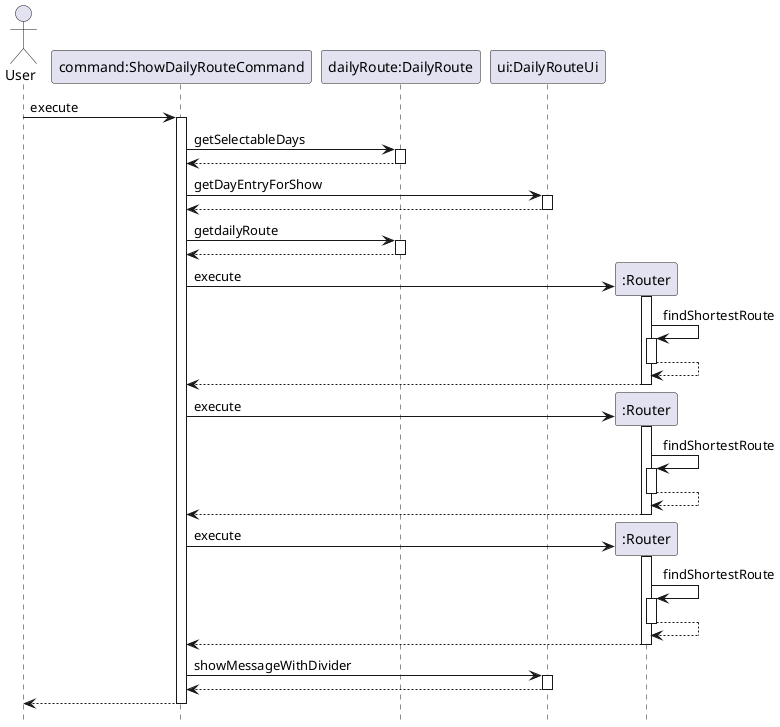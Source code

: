 @startuml
hide footbox

actor User
User -> "command:ShowDailyRouteCommand" : execute
activate "command:ShowDailyRouteCommand"
"command:ShowDailyRouteCommand" -> "dailyRoute:DailyRoute" : getSelectableDays
activate "dailyRoute:DailyRoute"
return
deactivate "dailyRoute:DailyRoute"
"command:ShowDailyRouteCommand" -> "ui:DailyRouteUi" : getDayEntryForShow
activate "ui:DailyRouteUi"
return
deactivate "ui:DailyRouteUi"
"command:ShowDailyRouteCommand" -> "dailyRoute:DailyRoute" : getdailyRoute
activate "dailyRoute:DailyRoute"
return
deactivate "dailyRoute:DailyRoute"

create ":Router"
"command:ShowDailyRouteCommand" -> ":Router" : execute
activate ":Router"
":Router" -> ":Router" : findShortestRoute
activate ":Router"
return
return

create ":Router"
"command:ShowDailyRouteCommand" -> ":Router" : execute
activate ":Router"
":Router" -> ":Router" : findShortestRoute
activate ":Router"
return
return
create ":Router"
"command:ShowDailyRouteCommand" -> ":Router" : execute
activate ":Router"
":Router" -> ":Router" : findShortestRoute
activate ":Router"
return
return

"command:ShowDailyRouteCommand" -> "ui:DailyRouteUi": showMessageWithDivider
activate "ui:DailyRouteUi"
return
deactivate "ui:DailyRouteUi"
"command:ShowDailyRouteCommand" --> User
deactivate "command:ShowDailyRouteCommand"
@enduml